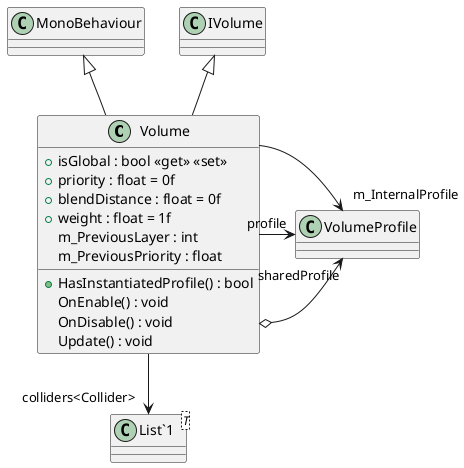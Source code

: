 @startuml
class Volume {
    + isGlobal : bool <<get>> <<set>>
    + priority : float = 0f
    + blendDistance : float = 0f
    + weight : float = 1f
    + HasInstantiatedProfile() : bool
    m_PreviousLayer : int
    m_PreviousPriority : float
    OnEnable() : void
    OnDisable() : void
    Update() : void
}
class "List`1"<T> {
}
MonoBehaviour <|-- Volume
IVolume <|-- Volume
Volume o-> "sharedProfile" VolumeProfile
Volume --> "profile" VolumeProfile
Volume --> "colliders<Collider>" "List`1"
Volume --> "m_InternalProfile" VolumeProfile
@enduml
